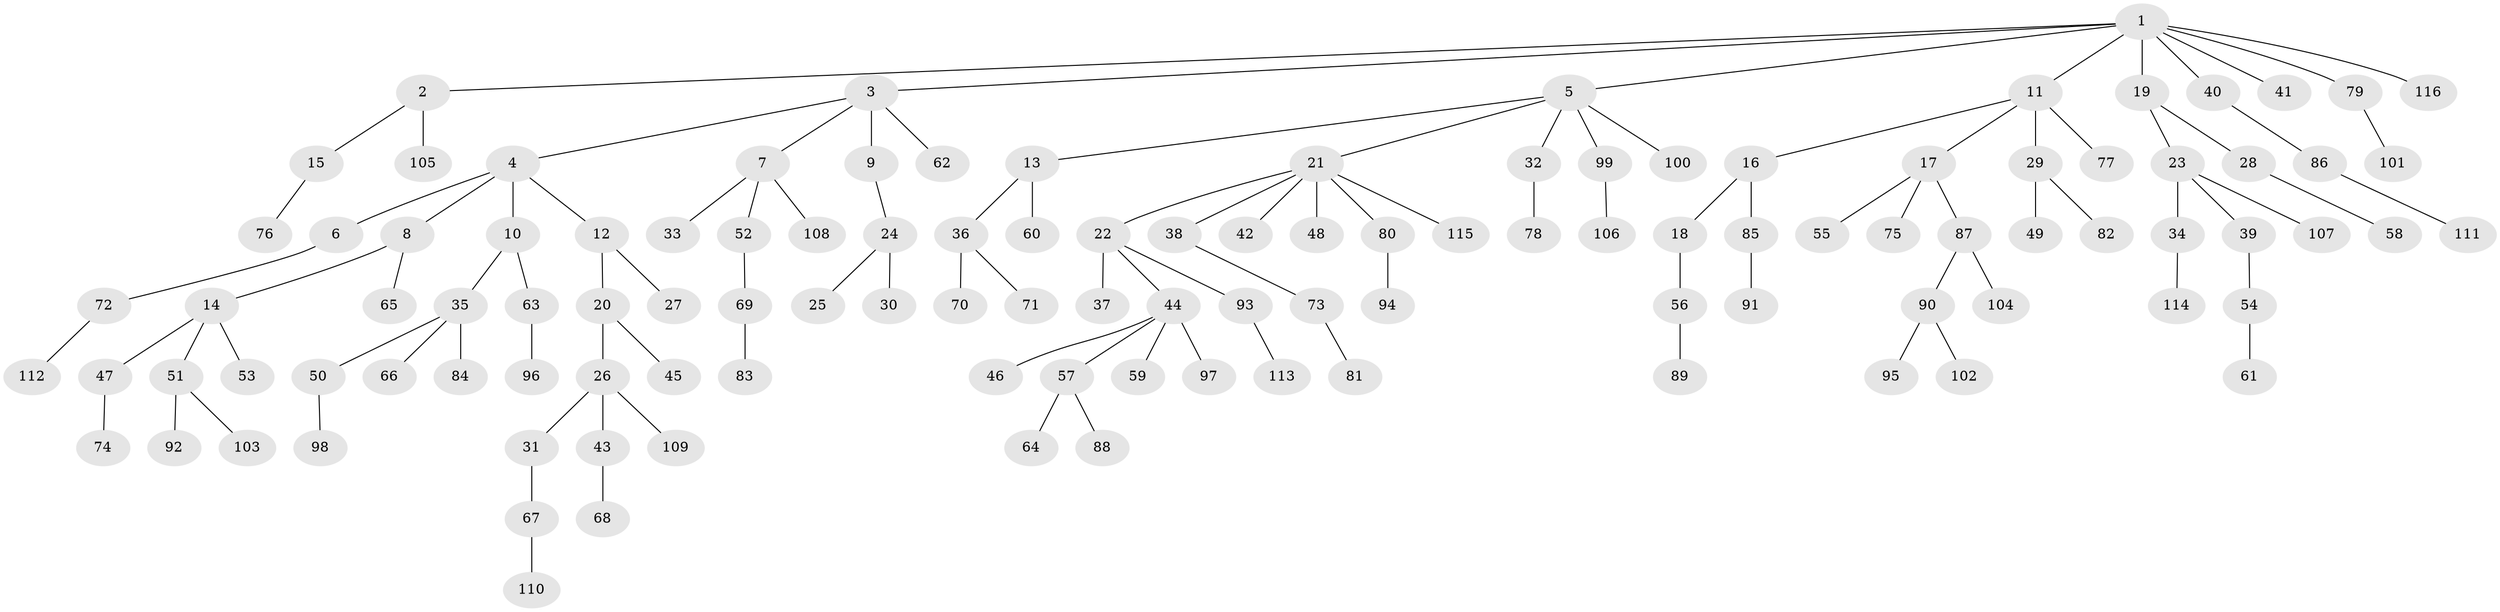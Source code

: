 // coarse degree distribution, {12: 0.013157894736842105, 2: 0.17105263157894737, 6: 0.013157894736842105, 5: 0.02631578947368421, 4: 0.09210526315789473, 3: 0.06578947368421052, 1: 0.6052631578947368, 7: 0.013157894736842105}
// Generated by graph-tools (version 1.1) at 2025/42/03/06/25 10:42:06]
// undirected, 116 vertices, 115 edges
graph export_dot {
graph [start="1"]
  node [color=gray90,style=filled];
  1;
  2;
  3;
  4;
  5;
  6;
  7;
  8;
  9;
  10;
  11;
  12;
  13;
  14;
  15;
  16;
  17;
  18;
  19;
  20;
  21;
  22;
  23;
  24;
  25;
  26;
  27;
  28;
  29;
  30;
  31;
  32;
  33;
  34;
  35;
  36;
  37;
  38;
  39;
  40;
  41;
  42;
  43;
  44;
  45;
  46;
  47;
  48;
  49;
  50;
  51;
  52;
  53;
  54;
  55;
  56;
  57;
  58;
  59;
  60;
  61;
  62;
  63;
  64;
  65;
  66;
  67;
  68;
  69;
  70;
  71;
  72;
  73;
  74;
  75;
  76;
  77;
  78;
  79;
  80;
  81;
  82;
  83;
  84;
  85;
  86;
  87;
  88;
  89;
  90;
  91;
  92;
  93;
  94;
  95;
  96;
  97;
  98;
  99;
  100;
  101;
  102;
  103;
  104;
  105;
  106;
  107;
  108;
  109;
  110;
  111;
  112;
  113;
  114;
  115;
  116;
  1 -- 2;
  1 -- 3;
  1 -- 5;
  1 -- 11;
  1 -- 19;
  1 -- 40;
  1 -- 41;
  1 -- 79;
  1 -- 116;
  2 -- 15;
  2 -- 105;
  3 -- 4;
  3 -- 7;
  3 -- 9;
  3 -- 62;
  4 -- 6;
  4 -- 8;
  4 -- 10;
  4 -- 12;
  5 -- 13;
  5 -- 21;
  5 -- 32;
  5 -- 99;
  5 -- 100;
  6 -- 72;
  7 -- 33;
  7 -- 52;
  7 -- 108;
  8 -- 14;
  8 -- 65;
  9 -- 24;
  10 -- 35;
  10 -- 63;
  11 -- 16;
  11 -- 17;
  11 -- 29;
  11 -- 77;
  12 -- 20;
  12 -- 27;
  13 -- 36;
  13 -- 60;
  14 -- 47;
  14 -- 51;
  14 -- 53;
  15 -- 76;
  16 -- 18;
  16 -- 85;
  17 -- 55;
  17 -- 75;
  17 -- 87;
  18 -- 56;
  19 -- 23;
  19 -- 28;
  20 -- 26;
  20 -- 45;
  21 -- 22;
  21 -- 38;
  21 -- 42;
  21 -- 48;
  21 -- 80;
  21 -- 115;
  22 -- 37;
  22 -- 44;
  22 -- 93;
  23 -- 34;
  23 -- 39;
  23 -- 107;
  24 -- 25;
  24 -- 30;
  26 -- 31;
  26 -- 43;
  26 -- 109;
  28 -- 58;
  29 -- 49;
  29 -- 82;
  31 -- 67;
  32 -- 78;
  34 -- 114;
  35 -- 50;
  35 -- 66;
  35 -- 84;
  36 -- 70;
  36 -- 71;
  38 -- 73;
  39 -- 54;
  40 -- 86;
  43 -- 68;
  44 -- 46;
  44 -- 57;
  44 -- 59;
  44 -- 97;
  47 -- 74;
  50 -- 98;
  51 -- 92;
  51 -- 103;
  52 -- 69;
  54 -- 61;
  56 -- 89;
  57 -- 64;
  57 -- 88;
  63 -- 96;
  67 -- 110;
  69 -- 83;
  72 -- 112;
  73 -- 81;
  79 -- 101;
  80 -- 94;
  85 -- 91;
  86 -- 111;
  87 -- 90;
  87 -- 104;
  90 -- 95;
  90 -- 102;
  93 -- 113;
  99 -- 106;
}
